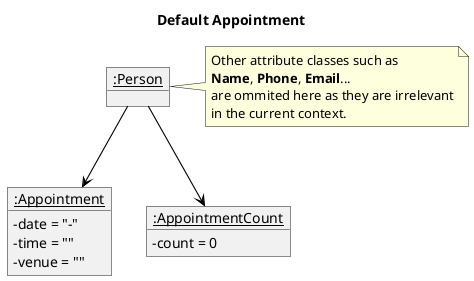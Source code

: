 @startuml
skinparam arrowThickness 1.1
skinparam arrowColor #000000
skinparam classBackgroundColor MODEL_COLOR
skinparam classAttributeIconSize 0
show fields

title Default Appointment

object "__:Person__" as normalHuman {
}

object "__:Appointment__" as emptyAppointment {
    - date = "-"
    - time = ""
    - venue = ""
}

object "__:AppointmentCount__" as emptyAppointmentCount {
    - count = 0
}

normalHuman --> emptyAppointment
normalHuman --> emptyAppointmentCount

note right of normalHuman
 Other attribute classes such as
 <b>Name</b>, <b>Phone</b>, <b>Email</b>...
 are ommited here as they are irrelevant
 in the current context.
end note

@enduml